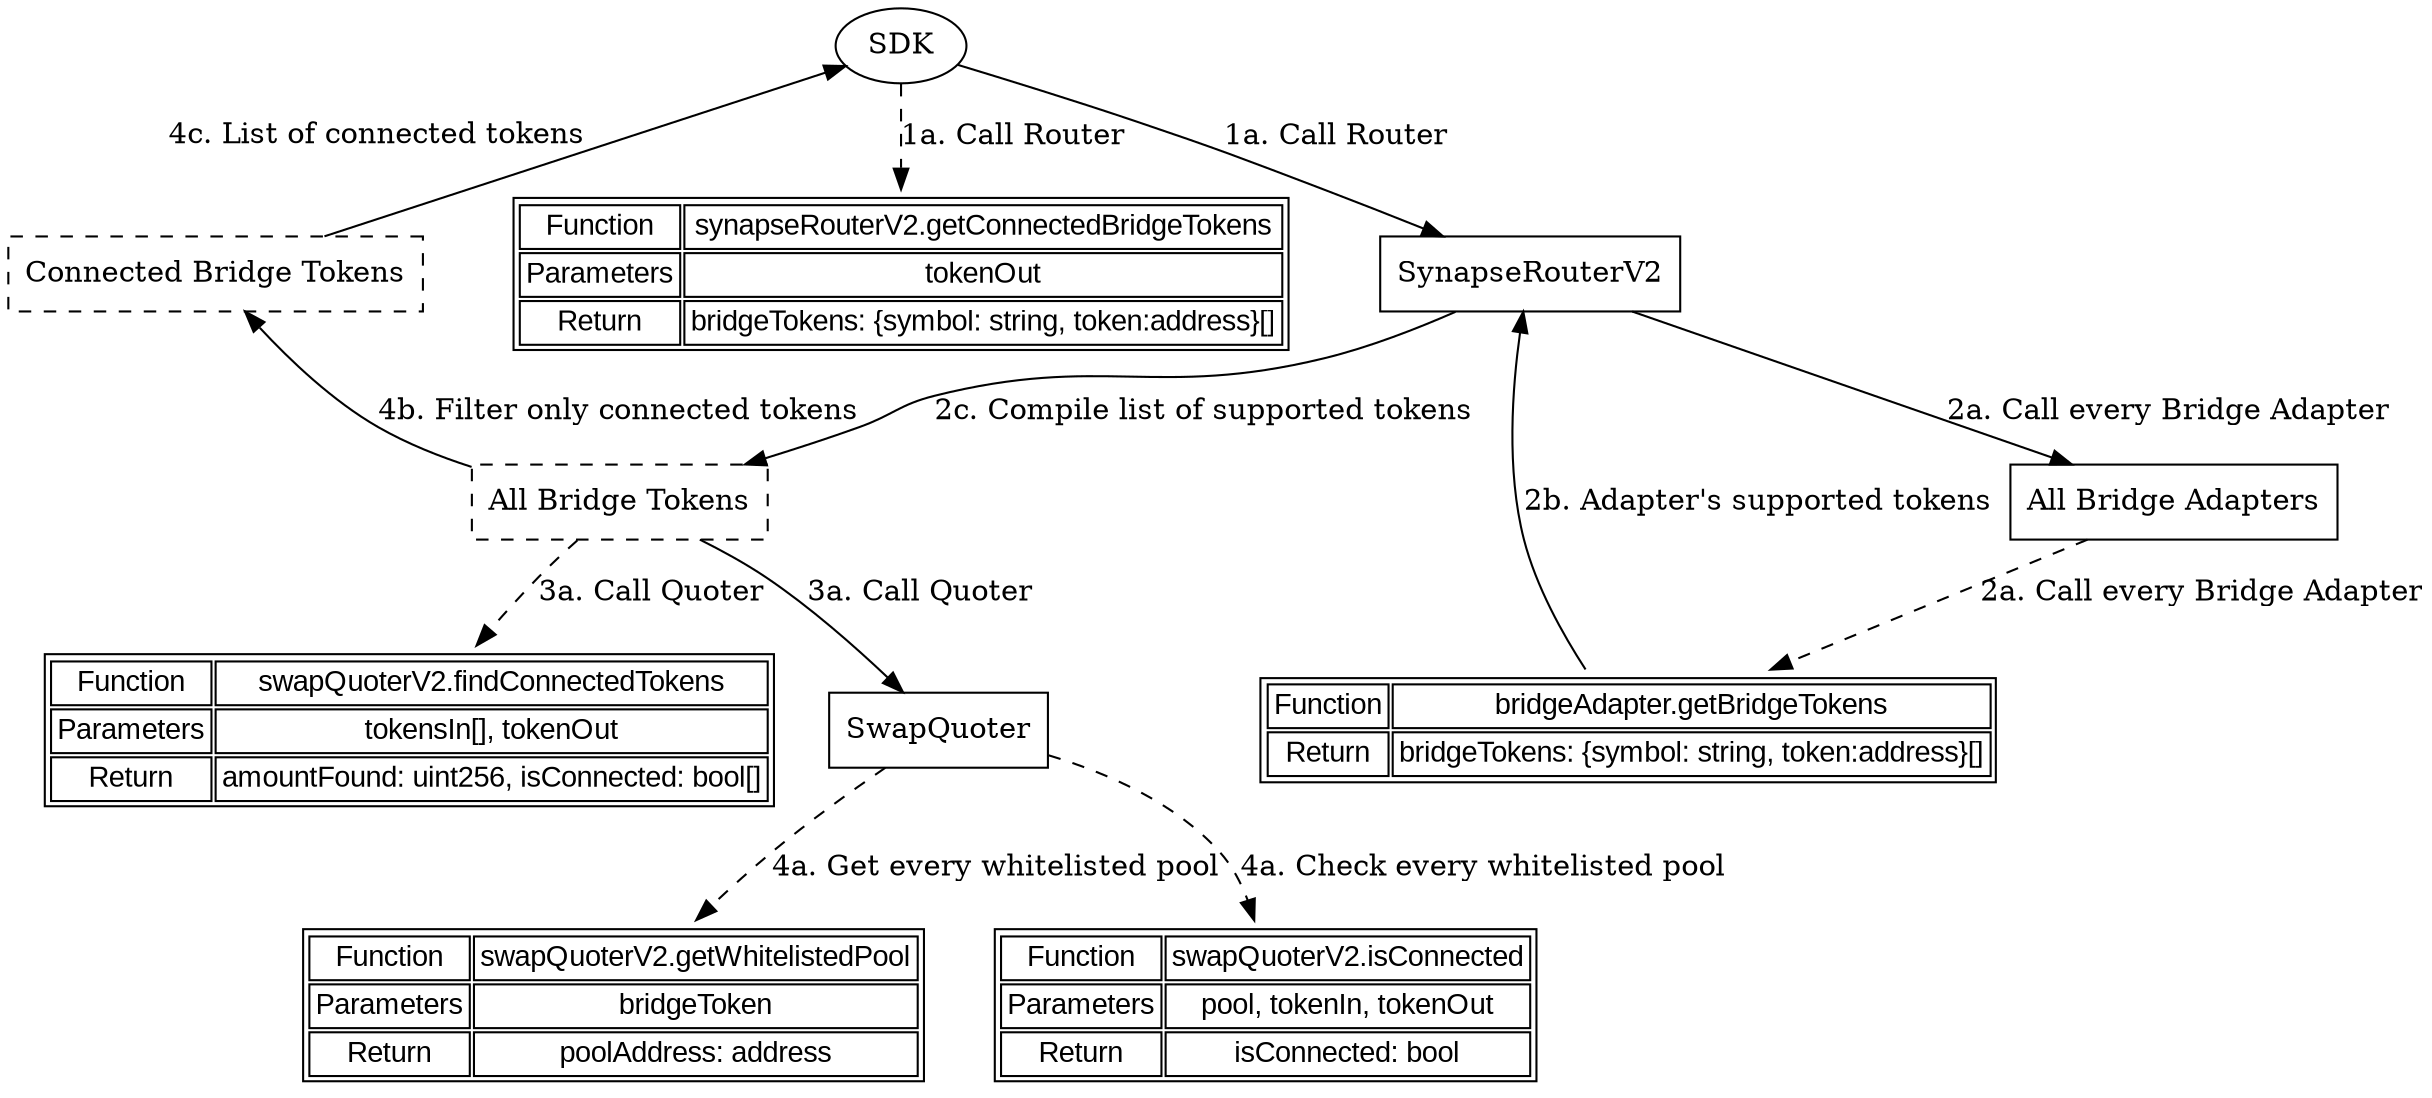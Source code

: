 digraph {
    sdk [label = "SDK";];
    router [label = "SynapseRouterV2";shape = rect;];
    quoter [label = "SwapQuoter";shape = rect;];
    bridgeAdapters [label = "All Bridge Adapters";shape = rect;];
    bridgeTokens [label = "All Bridge Tokens";shape = rect;style = dashed;];
    connectedTokens [label = "Connected Bridge Tokens";shape = rect;style = dashed;];
    node [shape = none; fontname = "Arial";];
    getConnectedBridgeTokens [label = <
        <TABLE>
        <TR>
        <TD>Function</TD>
        <TD>synapseRouterV2.getConnectedBridgeTokens</TD>
        </TR>
        <TR>
        <TD>Parameters</TD>
        <TD>tokenOut</TD>
        </TR>
        <TR>
        <TD>Return</TD>
        <TD>bridgeTokens: {symbol: string, token:address}[]</TD>
        </TR>
        </TABLE>
        >;];
    getBridgeTokens [label = <
        <TABLE>
        <TR>
        <TD>Function</TD>
        <TD>bridgeAdapter.getBridgeTokens</TD>
        </TR>
        <TR>
        <TD>Return</TD>
        <TD>bridgeTokens: {symbol: string, token:address}[]</TD>
        </TR>
        </TABLE>
        >;];
    findConnectedTokens [label = <
        <TABLE>
        <TR>
        <TD>Function</TD>
        <TD>swapQuoterV2.findConnectedTokens</TD>
        </TR>
        <TR>
        <TD>Parameters</TD>
        <TD>tokensIn[], tokenOut</TD>
        </TR>
        <TR>
        <TD>Return</TD>
        <TD>amountFound: uint256, isConnected: bool[]</TD>
        </TR>
        </TABLE>
        >;];
    getWhitelistedPool [label = <
        <TABLE>
        <TR>
        <TD>Function</TD>
        <TD>swapQuoterV2.getWhitelistedPool</TD>
        </TR>
        <TR>
        <TD>Parameters</TD>
        <TD>bridgeToken</TD>
        </TR>
        <TR>
        <TD>Return</TD>
        <TD>poolAddress: address</TD>
        </TR>
        </TABLE>
        >;];
    isConnected [label = <
        <TABLE>
        <TR>
        <TD>Function</TD>
        <TD>swapQuoterV2.isConnected</TD>
        </TR>
        <TR>
        <TD>Parameters</TD>
        <TD>pool, tokenIn, tokenOut</TD>
        </TR>
        <TR>
        <TD>Return</TD>
        <TD>isConnected: bool</TD>
        </TR>
        </TABLE>
        >;];
    
    sdk -> router [label = "1a. Call Router";];
    sdk -> getConnectedBridgeTokens [label = "1a. Call Router"; style = dashed;];
    
    router -> bridgeAdapters [label = "2a. Call every Bridge Adapter";];
    bridgeAdapters -> getBridgeTokens [label = "2a. Call every Bridge Adapter"; style = dashed;];
    getBridgeTokens -> router [label = "2b. Adapter's supported tokens";];
    router -> bridgeTokens [label = "2c. Compile list of supported tokens";];
    
    bridgeTokens -> quoter [label = "3a. Call Quoter";];
    bridgeTokens -> findConnectedTokens [label = "3a. Call Quoter"; style = dashed;];
    
    quoter -> getWhitelistedPool [label = "4a. Get every whitelisted pool"; style = dashed;];
    quoter -> isConnected [label = "4a. Check every whitelisted pool"; style = dashed;];
    bridgeTokens -> connectedTokens [label = "4b. Filter only connected tokens";];
    connectedTokens -> sdk [xlabel = "4c. List of connected tokens";];
    
    subgraph {
        rank = same;
        edge [style = invis;];
        connectedTokens -> getConnectedBridgeTokens -> router;
    }
}